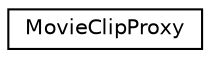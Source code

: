 digraph G
{
  edge [fontname="Helvetica",fontsize="10",labelfontname="Helvetica",labelfontsize="10"];
  node [fontname="Helvetica",fontsize="10",shape=record];
  rankdir=LR;
  Node1 [label="MovieClipProxy",height=0.2,width=0.4,color="black", fillcolor="white", style="filled",URL="$d6/dc8/structMovieClipProxy.html"];
}
